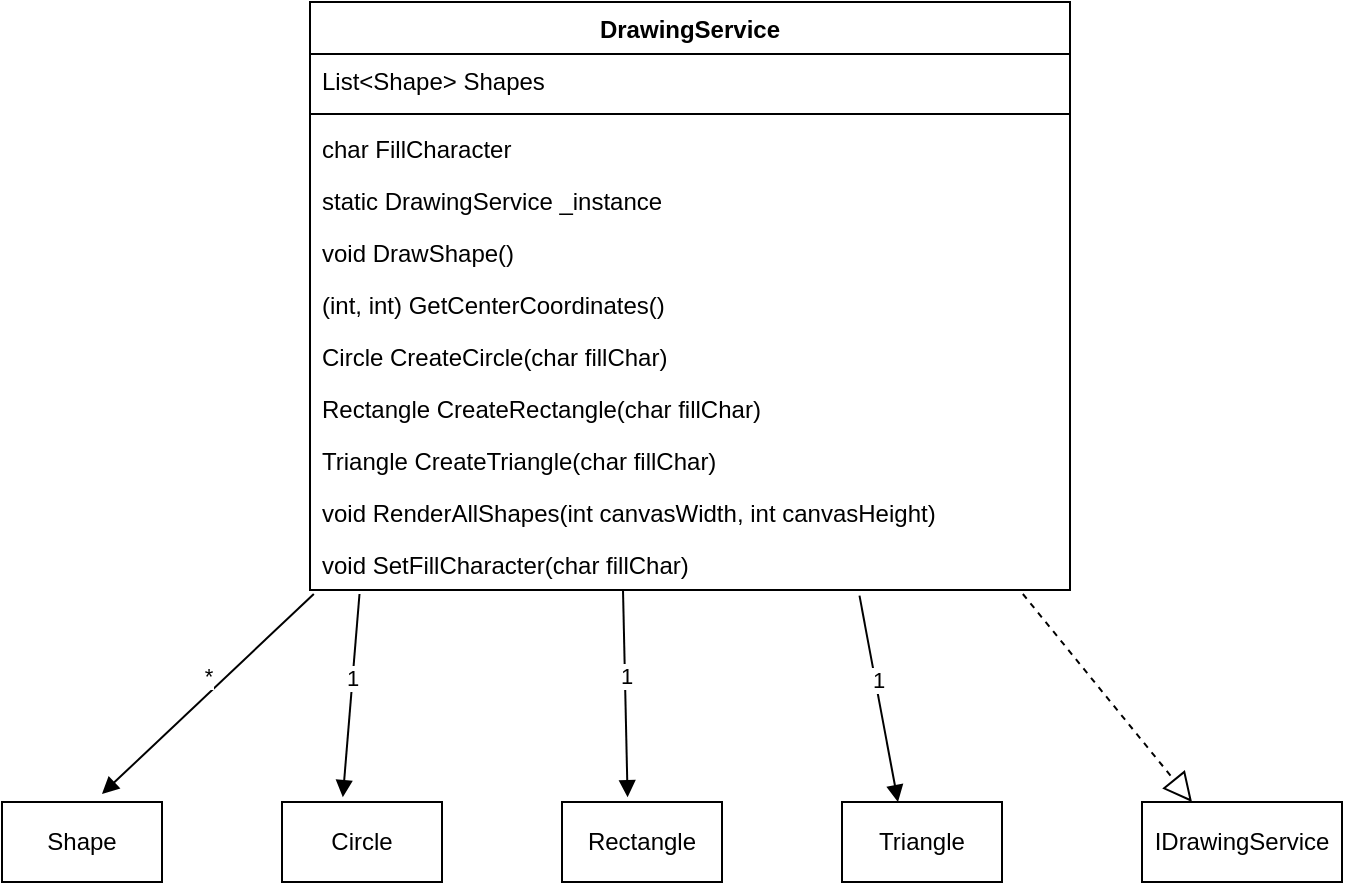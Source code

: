 <mxfile version="24.4.0" type="device">
  <diagram name="Страница — 1" id="CEQDiUZCGEN64nKdSlZe">
    <mxGraphModel dx="1050" dy="629" grid="1" gridSize="10" guides="1" tooltips="1" connect="1" arrows="1" fold="1" page="1" pageScale="1" pageWidth="827" pageHeight="1169" math="0" shadow="0">
      <root>
        <mxCell id="0" />
        <mxCell id="1" parent="0" />
        <mxCell id="sP7Em8A26aVM6IvKV-4J-5" value="DrawingService&lt;div&gt;&lt;br&gt;&lt;/div&gt;" style="swimlane;fontStyle=1;align=center;verticalAlign=top;childLayout=stackLayout;horizontal=1;startSize=26;horizontalStack=0;resizeParent=1;resizeParentMax=0;resizeLast=0;collapsible=1;marginBottom=0;whiteSpace=wrap;html=1;" vertex="1" parent="1">
          <mxGeometry x="224" y="40" width="380" height="294" as="geometry" />
        </mxCell>
        <mxCell id="sP7Em8A26aVM6IvKV-4J-6" value="List&amp;lt;Shape&amp;gt; Shapes" style="text;strokeColor=none;fillColor=none;align=left;verticalAlign=top;spacingLeft=4;spacingRight=4;overflow=hidden;rotatable=0;points=[[0,0.5],[1,0.5]];portConstraint=eastwest;whiteSpace=wrap;html=1;" vertex="1" parent="sP7Em8A26aVM6IvKV-4J-5">
          <mxGeometry y="26" width="380" height="26" as="geometry" />
        </mxCell>
        <mxCell id="sP7Em8A26aVM6IvKV-4J-7" value="" style="line;strokeWidth=1;fillColor=none;align=left;verticalAlign=middle;spacingTop=-1;spacingLeft=3;spacingRight=3;rotatable=0;labelPosition=right;points=[];portConstraint=eastwest;strokeColor=inherit;" vertex="1" parent="sP7Em8A26aVM6IvKV-4J-5">
          <mxGeometry y="52" width="380" height="8" as="geometry" />
        </mxCell>
        <mxCell id="sP7Em8A26aVM6IvKV-4J-8" value="char FillCharacter" style="text;strokeColor=none;fillColor=none;align=left;verticalAlign=top;spacingLeft=4;spacingRight=4;overflow=hidden;rotatable=0;points=[[0,0.5],[1,0.5]];portConstraint=eastwest;whiteSpace=wrap;html=1;" vertex="1" parent="sP7Em8A26aVM6IvKV-4J-5">
          <mxGeometry y="60" width="380" height="26" as="geometry" />
        </mxCell>
        <mxCell id="sP7Em8A26aVM6IvKV-4J-9" value="static DrawingService _instance" style="text;strokeColor=none;fillColor=none;align=left;verticalAlign=top;spacingLeft=4;spacingRight=4;overflow=hidden;rotatable=0;points=[[0,0.5],[1,0.5]];portConstraint=eastwest;whiteSpace=wrap;html=1;" vertex="1" parent="sP7Em8A26aVM6IvKV-4J-5">
          <mxGeometry y="86" width="380" height="26" as="geometry" />
        </mxCell>
        <mxCell id="sP7Em8A26aVM6IvKV-4J-10" value="void DrawShape()" style="text;strokeColor=none;fillColor=none;align=left;verticalAlign=top;spacingLeft=4;spacingRight=4;overflow=hidden;rotatable=0;points=[[0,0.5],[1,0.5]];portConstraint=eastwest;whiteSpace=wrap;html=1;" vertex="1" parent="sP7Em8A26aVM6IvKV-4J-5">
          <mxGeometry y="112" width="380" height="26" as="geometry" />
        </mxCell>
        <mxCell id="sP7Em8A26aVM6IvKV-4J-11" value="(int, int) GetCenterCoordinates()" style="text;strokeColor=none;fillColor=none;align=left;verticalAlign=top;spacingLeft=4;spacingRight=4;overflow=hidden;rotatable=0;points=[[0,0.5],[1,0.5]];portConstraint=eastwest;whiteSpace=wrap;html=1;" vertex="1" parent="sP7Em8A26aVM6IvKV-4J-5">
          <mxGeometry y="138" width="380" height="26" as="geometry" />
        </mxCell>
        <mxCell id="sP7Em8A26aVM6IvKV-4J-12" value="Circle CreateCircle(char fillChar)" style="text;strokeColor=none;fillColor=none;align=left;verticalAlign=top;spacingLeft=4;spacingRight=4;overflow=hidden;rotatable=0;points=[[0,0.5],[1,0.5]];portConstraint=eastwest;whiteSpace=wrap;html=1;" vertex="1" parent="sP7Em8A26aVM6IvKV-4J-5">
          <mxGeometry y="164" width="380" height="26" as="geometry" />
        </mxCell>
        <mxCell id="sP7Em8A26aVM6IvKV-4J-13" value="Rectangle CreateRectangle(char fillChar)" style="text;strokeColor=none;fillColor=none;align=left;verticalAlign=top;spacingLeft=4;spacingRight=4;overflow=hidden;rotatable=0;points=[[0,0.5],[1,0.5]];portConstraint=eastwest;whiteSpace=wrap;html=1;" vertex="1" parent="sP7Em8A26aVM6IvKV-4J-5">
          <mxGeometry y="190" width="380" height="26" as="geometry" />
        </mxCell>
        <mxCell id="sP7Em8A26aVM6IvKV-4J-14" value="Triangle CreateTriangle(char fillChar)" style="text;strokeColor=none;fillColor=none;align=left;verticalAlign=top;spacingLeft=4;spacingRight=4;overflow=hidden;rotatable=0;points=[[0,0.5],[1,0.5]];portConstraint=eastwest;whiteSpace=wrap;html=1;" vertex="1" parent="sP7Em8A26aVM6IvKV-4J-5">
          <mxGeometry y="216" width="380" height="26" as="geometry" />
        </mxCell>
        <mxCell id="sP7Em8A26aVM6IvKV-4J-15" value="void RenderAllShapes(int canvasWidth, int canvasHeight)" style="text;strokeColor=none;fillColor=none;align=left;verticalAlign=top;spacingLeft=4;spacingRight=4;overflow=hidden;rotatable=0;points=[[0,0.5],[1,0.5]];portConstraint=eastwest;whiteSpace=wrap;html=1;" vertex="1" parent="sP7Em8A26aVM6IvKV-4J-5">
          <mxGeometry y="242" width="380" height="26" as="geometry" />
        </mxCell>
        <mxCell id="sP7Em8A26aVM6IvKV-4J-16" value="void SetFillCharacter(char fillChar)" style="text;strokeColor=none;fillColor=none;align=left;verticalAlign=top;spacingLeft=4;spacingRight=4;overflow=hidden;rotatable=0;points=[[0,0.5],[1,0.5]];portConstraint=eastwest;whiteSpace=wrap;html=1;" vertex="1" parent="sP7Em8A26aVM6IvKV-4J-5">
          <mxGeometry y="268" width="380" height="26" as="geometry" />
        </mxCell>
        <mxCell id="sP7Em8A26aVM6IvKV-4J-17" value="Shape" style="html=1;whiteSpace=wrap;" vertex="1" parent="1">
          <mxGeometry x="70" y="440" width="80" height="40" as="geometry" />
        </mxCell>
        <mxCell id="sP7Em8A26aVM6IvKV-4J-18" value="Circle" style="html=1;whiteSpace=wrap;" vertex="1" parent="1">
          <mxGeometry x="210" y="440" width="80" height="40" as="geometry" />
        </mxCell>
        <mxCell id="sP7Em8A26aVM6IvKV-4J-19" value="Rectangle" style="html=1;whiteSpace=wrap;" vertex="1" parent="1">
          <mxGeometry x="350" y="440" width="80" height="40" as="geometry" />
        </mxCell>
        <mxCell id="sP7Em8A26aVM6IvKV-4J-20" value="Triangle" style="html=1;whiteSpace=wrap;" vertex="1" parent="1">
          <mxGeometry x="490" y="440" width="80" height="40" as="geometry" />
        </mxCell>
        <mxCell id="sP7Em8A26aVM6IvKV-4J-21" value="IDrawingService" style="html=1;whiteSpace=wrap;" vertex="1" parent="1">
          <mxGeometry x="640" y="440" width="100" height="40" as="geometry" />
        </mxCell>
        <mxCell id="sP7Em8A26aVM6IvKV-4J-22" value="" style="endArrow=block;dashed=1;endFill=0;endSize=12;html=1;rounded=0;entryX=0.25;entryY=0;entryDx=0;entryDy=0;exitX=0.938;exitY=1.077;exitDx=0;exitDy=0;exitPerimeter=0;" edge="1" parent="1" source="sP7Em8A26aVM6IvKV-4J-16" target="sP7Em8A26aVM6IvKV-4J-21">
          <mxGeometry width="160" relative="1" as="geometry">
            <mxPoint x="570" y="340" as="sourcePoint" />
            <mxPoint x="720" y="350" as="targetPoint" />
          </mxGeometry>
        </mxCell>
        <mxCell id="sP7Em8A26aVM6IvKV-4J-23" value="1" style="html=1;verticalAlign=bottom;endArrow=block;curved=0;rounded=0;entryX=0.35;entryY=0;entryDx=0;entryDy=0;entryPerimeter=0;exitX=0.723;exitY=1.108;exitDx=0;exitDy=0;exitPerimeter=0;" edge="1" parent="1" source="sP7Em8A26aVM6IvKV-4J-16" target="sP7Em8A26aVM6IvKV-4J-20">
          <mxGeometry width="80" relative="1" as="geometry">
            <mxPoint x="470" y="370" as="sourcePoint" />
            <mxPoint x="550" y="370" as="targetPoint" />
          </mxGeometry>
        </mxCell>
        <mxCell id="sP7Em8A26aVM6IvKV-4J-24" value="1" style="html=1;verticalAlign=bottom;endArrow=block;curved=0;rounded=0;entryX=0.41;entryY=-0.06;entryDx=0;entryDy=0;entryPerimeter=0;exitX=0.723;exitY=1.108;exitDx=0;exitDy=0;exitPerimeter=0;" edge="1" parent="1" target="sP7Em8A26aVM6IvKV-4J-19">
          <mxGeometry width="80" relative="1" as="geometry">
            <mxPoint x="380.5" y="334" as="sourcePoint" />
            <mxPoint x="399.5" y="437" as="targetPoint" />
          </mxGeometry>
        </mxCell>
        <mxCell id="sP7Em8A26aVM6IvKV-4J-25" value="1" style="html=1;verticalAlign=bottom;endArrow=block;curved=0;rounded=0;entryX=0.38;entryY=-0.06;entryDx=0;entryDy=0;entryPerimeter=0;exitX=0.723;exitY=1.108;exitDx=0;exitDy=0;exitPerimeter=0;" edge="1" parent="1" target="sP7Em8A26aVM6IvKV-4J-18">
          <mxGeometry width="80" relative="1" as="geometry">
            <mxPoint x="248.75" y="336" as="sourcePoint" />
            <mxPoint x="251.25" y="440" as="targetPoint" />
          </mxGeometry>
        </mxCell>
        <mxCell id="sP7Em8A26aVM6IvKV-4J-26" value="*" style="html=1;verticalAlign=bottom;endArrow=block;curved=0;rounded=0;entryX=0.38;entryY=-0.06;entryDx=0;entryDy=0;entryPerimeter=0;exitX=0.005;exitY=1.077;exitDx=0;exitDy=0;exitPerimeter=0;" edge="1" parent="1" source="sP7Em8A26aVM6IvKV-4J-16">
          <mxGeometry width="80" relative="1" as="geometry">
            <mxPoint x="128.75" y="334" as="sourcePoint" />
            <mxPoint x="120" y="436" as="targetPoint" />
          </mxGeometry>
        </mxCell>
      </root>
    </mxGraphModel>
  </diagram>
</mxfile>

